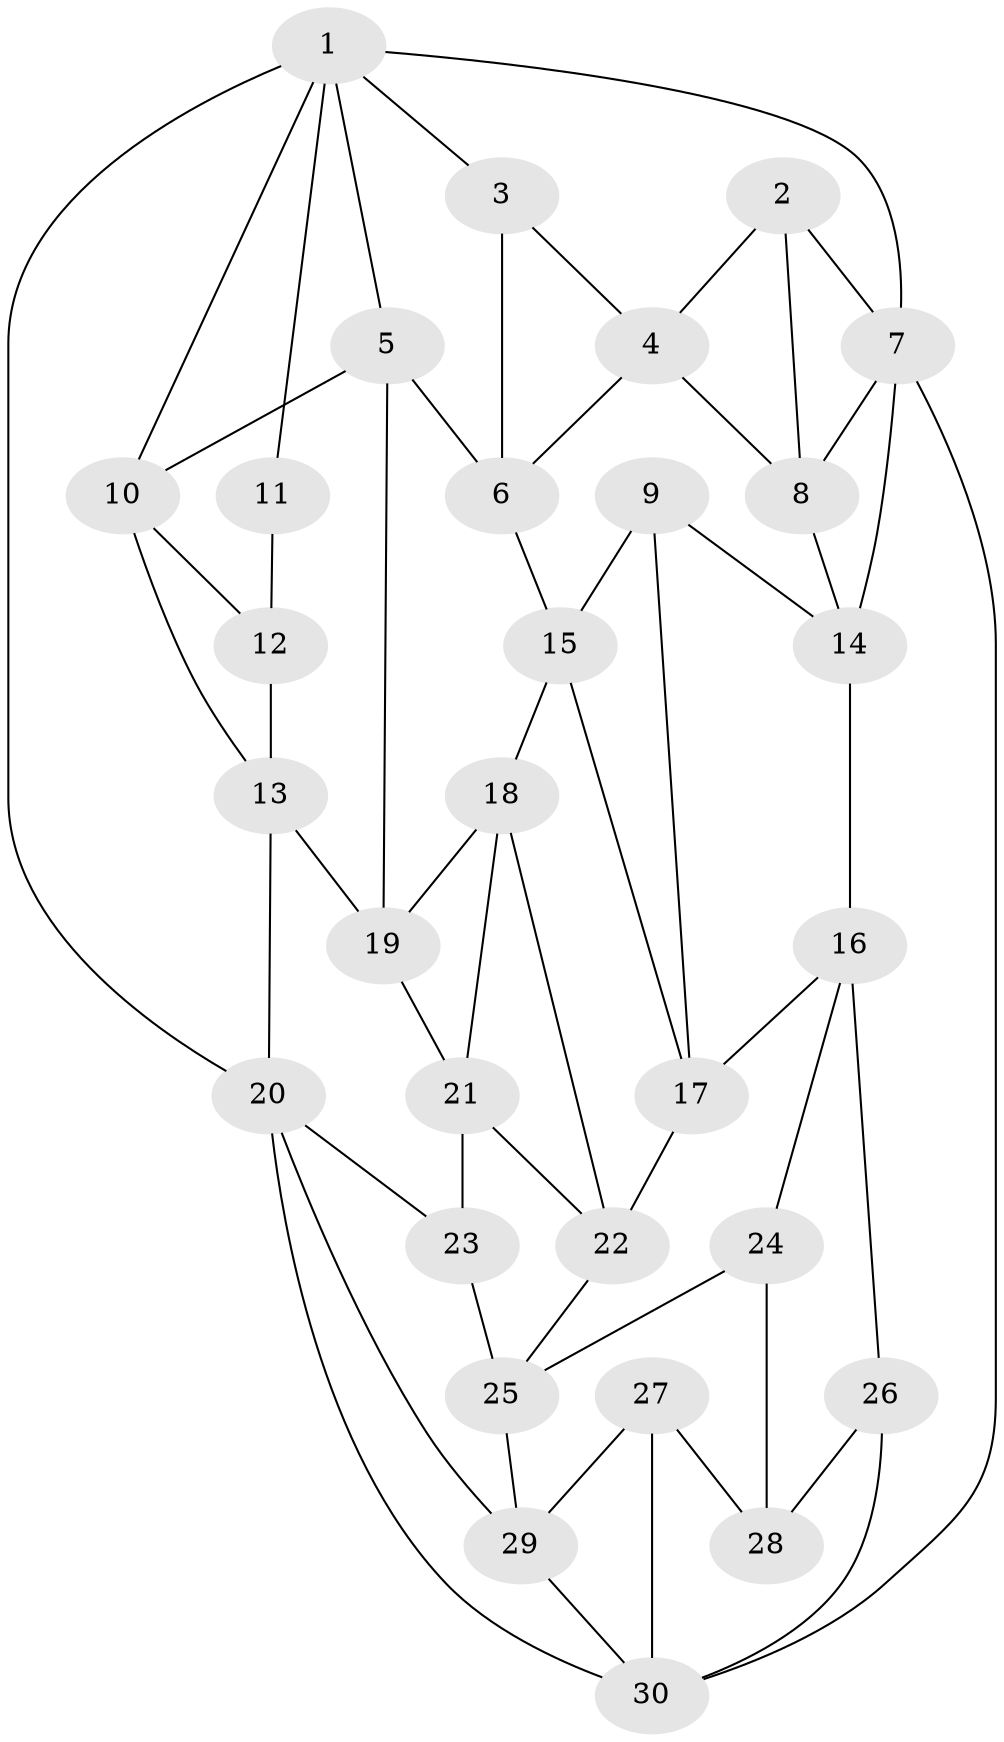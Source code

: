 // original degree distribution, {3: 0.03333333333333333, 4: 0.23333333333333334, 5: 0.5333333333333333, 6: 0.2}
// Generated by graph-tools (version 1.1) at 2025/27/03/09/25 03:27:14]
// undirected, 30 vertices, 57 edges
graph export_dot {
graph [start="1"]
  node [color=gray90,style=filled];
  1;
  2;
  3;
  4;
  5;
  6;
  7;
  8;
  9;
  10;
  11;
  12;
  13;
  14;
  15;
  16;
  17;
  18;
  19;
  20;
  21;
  22;
  23;
  24;
  25;
  26;
  27;
  28;
  29;
  30;
  1 -- 3 [weight=1.0];
  1 -- 5 [weight=1.0];
  1 -- 7 [weight=1.0];
  1 -- 10 [weight=1.0];
  1 -- 11 [weight=1.0];
  1 -- 20 [weight=1.0];
  2 -- 4 [weight=1.0];
  2 -- 7 [weight=1.0];
  2 -- 8 [weight=1.0];
  3 -- 4 [weight=1.0];
  3 -- 6 [weight=1.0];
  4 -- 6 [weight=1.0];
  4 -- 8 [weight=1.0];
  5 -- 6 [weight=1.0];
  5 -- 10 [weight=1.0];
  5 -- 19 [weight=1.0];
  6 -- 15 [weight=1.0];
  7 -- 8 [weight=1.0];
  7 -- 14 [weight=1.0];
  7 -- 30 [weight=1.0];
  8 -- 14 [weight=1.0];
  9 -- 14 [weight=1.0];
  9 -- 15 [weight=1.0];
  9 -- 17 [weight=1.0];
  10 -- 12 [weight=1.0];
  10 -- 13 [weight=1.0];
  11 -- 12 [weight=2.0];
  12 -- 13 [weight=1.0];
  13 -- 19 [weight=1.0];
  13 -- 20 [weight=1.0];
  14 -- 16 [weight=1.0];
  15 -- 17 [weight=1.0];
  15 -- 18 [weight=1.0];
  16 -- 17 [weight=1.0];
  16 -- 24 [weight=1.0];
  16 -- 26 [weight=1.0];
  17 -- 22 [weight=1.0];
  18 -- 19 [weight=3.0];
  18 -- 21 [weight=1.0];
  18 -- 22 [weight=1.0];
  19 -- 21 [weight=1.0];
  20 -- 23 [weight=1.0];
  20 -- 29 [weight=1.0];
  20 -- 30 [weight=1.0];
  21 -- 22 [weight=1.0];
  21 -- 23 [weight=1.0];
  22 -- 25 [weight=1.0];
  23 -- 25 [weight=1.0];
  24 -- 25 [weight=1.0];
  24 -- 28 [weight=1.0];
  25 -- 29 [weight=1.0];
  26 -- 28 [weight=1.0];
  26 -- 30 [weight=1.0];
  27 -- 28 [weight=2.0];
  27 -- 29 [weight=1.0];
  27 -- 30 [weight=1.0];
  29 -- 30 [weight=1.0];
}
